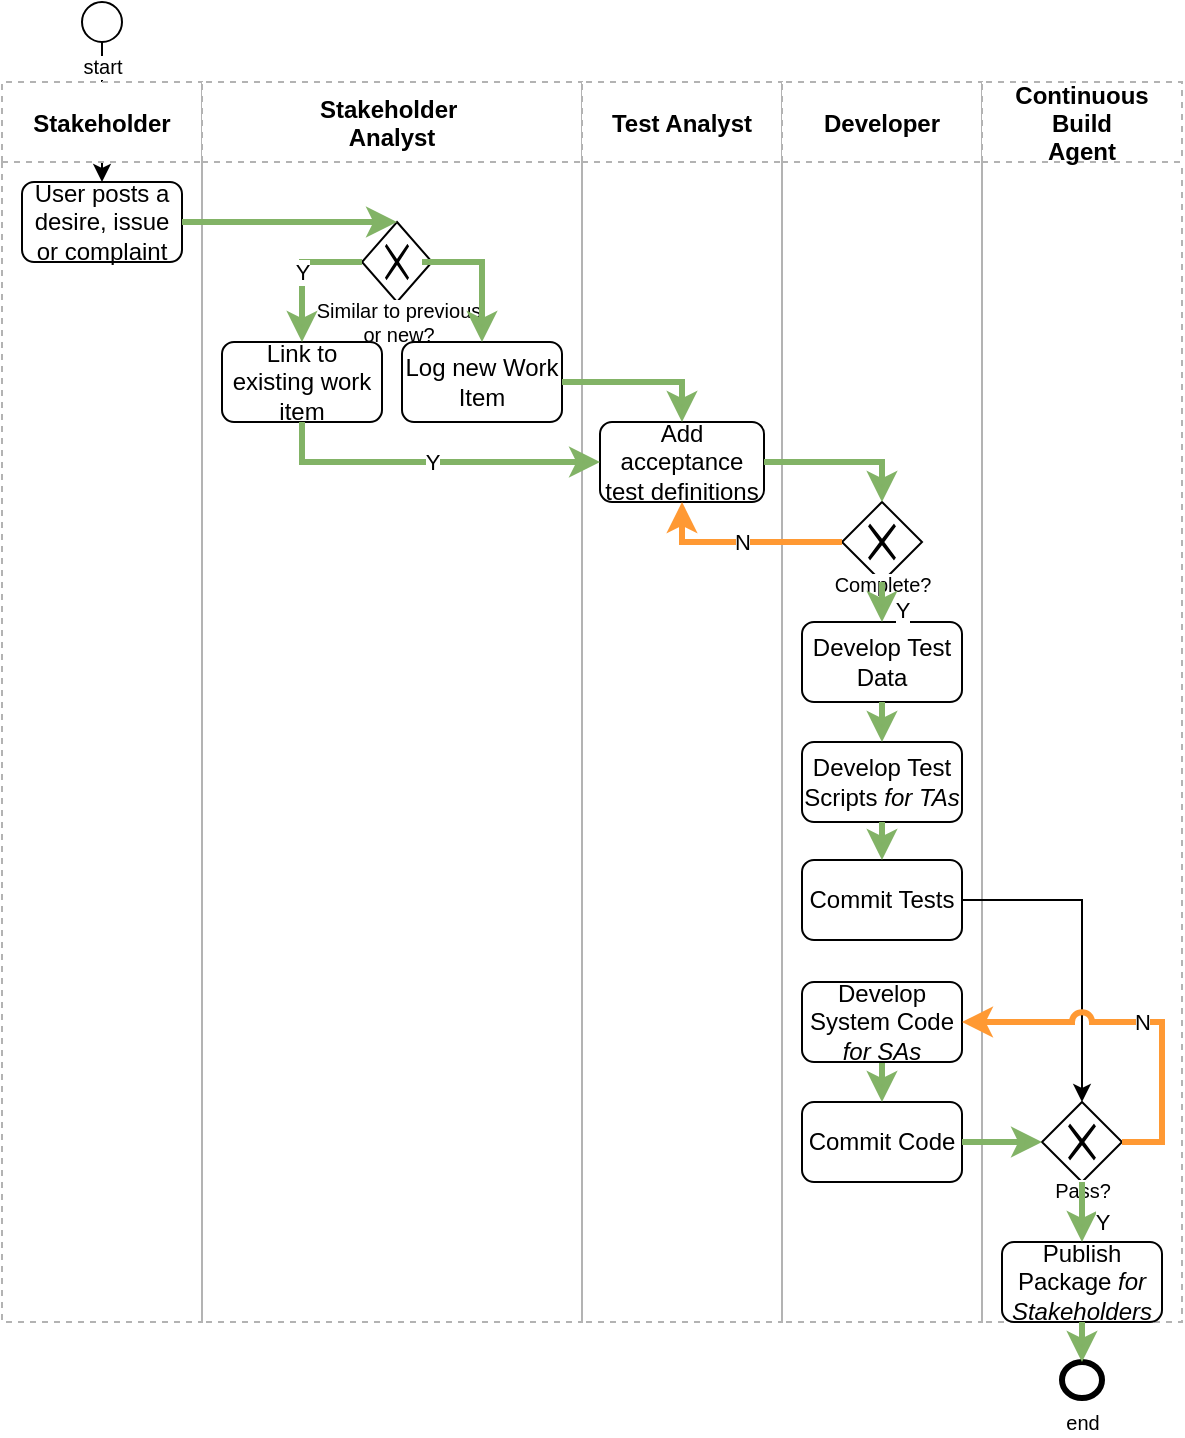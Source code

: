 <mxfile compressed="false" version="20.3.0" type="device">
  <diagram id="lnHkyb4ijmLfIaTf1oII" name="Testing/Process">
    <mxGraphModel dx="782" dy="515" grid="1" gridSize="10" guides="1" tooltips="1" connect="1" arrows="1" fold="1" page="1" pageScale="1" pageWidth="850" pageHeight="1100" math="0" shadow="0">
      <root>
        <mxCell id="WMpTFZEWbzHxxc1Yh5aS-0" />
        <mxCell id="F7m3nazQZWmYAk_U2Sx9-2" value="About" parent="WMpTFZEWbzHxxc1Yh5aS-0" />
        <mxCell id="F7m3nazQZWmYAk_U2Sx9-0" value="Title/Page" parent="WMpTFZEWbzHxxc1Yh5aS-0" visible="0" />
        <mxCell id="xAgPbRv_ltSVWjLPTkQ9-28" value="&lt;font style=&quot;font-size: 12px ; font-weight: normal&quot;&gt;&lt;i&gt;Diagram: Base&amp;nbsp;&lt;/i&gt;&lt;span style=&quot;font-style: italic&quot;&gt;System&amp;nbsp;&lt;/span&gt;&lt;i&gt;Logical Module - Sequence - Develop &amp;amp; Publish Organisation &amp;amp; Group Terms&lt;/i&gt;&lt;/font&gt;" style="text;strokeColor=none;fillColor=none;html=1;fontSize=12;fontStyle=1;verticalAlign=middle;align=left;shadow=0;glass=0;comic=0;opacity=30;fontColor=#808080;" parent="F7m3nazQZWmYAk_U2Sx9-0" vertex="1">
          <mxGeometry x="120" y="868" width="520" height="20" as="geometry" />
        </mxCell>
        <mxCell id="F7m3nazQZWmYAk_U2Sx9-1" value="Title/Diagram" parent="WMpTFZEWbzHxxc1Yh5aS-0" />
        <mxCell id="WMpTFZEWbzHxxc1Yh5aS-1" value="Diagram" parent="WMpTFZEWbzHxxc1Yh5aS-0" />
        <mxCell id="xAgPbRv_ltSVWjLPTkQ9-3" style="edgeStyle=orthogonalEdgeStyle;rounded=0;jumpStyle=arc;orthogonalLoop=1;jettySize=auto;html=1;entryX=0.5;entryY=0;entryDx=0;entryDy=0;fontSize=9;" parent="WMpTFZEWbzHxxc1Yh5aS-1" source="xAgPbRv_ltSVWjLPTkQ9-4" target="xAgPbRv_ltSVWjLPTkQ9-7" edge="1">
          <mxGeometry relative="1" as="geometry">
            <Array as="points" />
          </mxGeometry>
        </mxCell>
        <mxCell id="xAgPbRv_ltSVWjLPTkQ9-4" value="start" style="shape=mxgraph.bpmn.shape;html=1;verticalLabelPosition=bottom;labelBackgroundColor=#ffffff;verticalAlign=top;align=center;perimeter=ellipsePerimeter;outlineConnect=0;outline=standard;symbol=general;fontSize=10;" parent="WMpTFZEWbzHxxc1Yh5aS-1" vertex="1">
          <mxGeometry x="160" y="200" width="20" height="20" as="geometry" />
        </mxCell>
        <mxCell id="xAgPbRv_ltSVWjLPTkQ9-6" value="Stakeholder" style="swimlane;fontSize=12;strokeColor=#B3B3B3;dashed=1;collapsible=0;startSize=40;" parent="WMpTFZEWbzHxxc1Yh5aS-1" vertex="1">
          <mxGeometry x="120" y="240" width="100" height="620" as="geometry">
            <mxRectangle x="40" y="90" width="160" height="23" as="alternateBounds" />
          </mxGeometry>
        </mxCell>
        <mxCell id="xAgPbRv_ltSVWjLPTkQ9-7" value="User posts a desire, issue or complaint" style="shape=ext;rounded=1;html=1;whiteSpace=wrap;fontSize=12;" parent="xAgPbRv_ltSVWjLPTkQ9-6" vertex="1">
          <mxGeometry x="10" y="50" width="80" height="40" as="geometry" />
        </mxCell>
        <mxCell id="xAgPbRv_ltSVWjLPTkQ9-11" value="Stakeholder &#xa;Analyst" style="swimlane;fontSize=12;strokeColor=#B3B3B3;dashed=1;collapsible=0;startSize=40;" parent="WMpTFZEWbzHxxc1Yh5aS-1" vertex="1">
          <mxGeometry x="220" y="240" width="190" height="620" as="geometry">
            <mxRectangle x="200" y="90" width="100" height="23" as="alternateBounds" />
          </mxGeometry>
        </mxCell>
        <mxCell id="xAgPbRv_ltSVWjLPTkQ9-29" value="Similar to previous&lt;br&gt;or new?" style="shape=mxgraph.bpmn.shape;html=1;verticalLabelPosition=bottom;labelBackgroundColor=#ffffff;verticalAlign=top;align=center;perimeter=rhombusPerimeter;background=gateway;outlineConnect=0;outline=none;symbol=exclusiveGw;fontSize=10;spacingTop=-8;" parent="xAgPbRv_ltSVWjLPTkQ9-11" vertex="1">
          <mxGeometry x="80" y="70" width="35" height="40" as="geometry" />
        </mxCell>
        <mxCell id="xAgPbRv_ltSVWjLPTkQ9-13" value="Link to existing work item" style="shape=ext;rounded=1;html=1;whiteSpace=wrap;fontSize=12;" parent="xAgPbRv_ltSVWjLPTkQ9-11" vertex="1">
          <mxGeometry x="10" y="130" width="80" height="40" as="geometry" />
        </mxCell>
        <mxCell id="xAgPbRv_ltSVWjLPTkQ9-19" value="Y" style="rounded=0;jumpStyle=arc;orthogonalLoop=1;jettySize=auto;html=1;endArrow=classic;endFill=1;strokeColor=#82b366;fontSize=11;fillColor=#d5e8d4;strokeWidth=3;entryX=0.5;entryY=0;entryDx=0;entryDy=0;" parent="xAgPbRv_ltSVWjLPTkQ9-11" target="xAgPbRv_ltSVWjLPTkQ9-13" edge="1">
          <mxGeometry relative="1" as="geometry">
            <Array as="points">
              <mxPoint x="50" y="90" />
            </Array>
            <mxPoint x="80" y="90" as="sourcePoint" />
            <mxPoint x="360" y="30" as="targetPoint" />
          </mxGeometry>
        </mxCell>
        <mxCell id="xAgPbRv_ltSVWjLPTkQ9-8" value="Log new Work Item" style="shape=ext;rounded=1;html=1;whiteSpace=wrap;fontSize=12;" parent="xAgPbRv_ltSVWjLPTkQ9-11" vertex="1">
          <mxGeometry x="100" y="130" width="80" height="40" as="geometry" />
        </mxCell>
        <mxCell id="xAgPbRv_ltSVWjLPTkQ9-31" style="edgeStyle=elbowEdgeStyle;rounded=0;jumpStyle=arc;orthogonalLoop=1;jettySize=auto;html=1;endArrow=classic;endFill=1;strokeColor=#82b366;fontSize=11;fillColor=#d5e8d4;strokeWidth=3;entryX=0.5;entryY=0;entryDx=0;entryDy=0;" parent="xAgPbRv_ltSVWjLPTkQ9-11" target="xAgPbRv_ltSVWjLPTkQ9-8" edge="1">
          <mxGeometry relative="1" as="geometry">
            <mxPoint x="110" y="90" as="sourcePoint" />
            <mxPoint x="310" y="440" as="targetPoint" />
            <Array as="points">
              <mxPoint x="140" y="110" />
              <mxPoint x="150" y="90" />
            </Array>
          </mxGeometry>
        </mxCell>
        <mxCell id="xAgPbRv_ltSVWjLPTkQ9-15" value="Test Analyst" style="swimlane;fontSize=12;strokeColor=#B3B3B3;dashed=1;collapsible=0;startSize=40;" parent="WMpTFZEWbzHxxc1Yh5aS-1" vertex="1">
          <mxGeometry x="410" y="240" width="100" height="620" as="geometry">
            <mxRectangle x="300" y="90" width="120" height="23" as="alternateBounds" />
          </mxGeometry>
        </mxCell>
        <mxCell id="xAgPbRv_ltSVWjLPTkQ9-16" value="Add acceptance test definitions" style="shape=ext;rounded=1;html=1;whiteSpace=wrap;fontSize=12;" parent="xAgPbRv_ltSVWjLPTkQ9-15" vertex="1">
          <mxGeometry x="9" y="170" width="82" height="40" as="geometry" />
        </mxCell>
        <mxCell id="xAgPbRv_ltSVWjLPTkQ9-62" value="" style="shape=image;html=1;verticalAlign=top;verticalLabelPosition=bottom;labelBackgroundColor=#ffffff;imageAspect=0;aspect=fixed;image=https://cdn0.iconfinder.com/data/icons/zondicons/20/mood-happy-outline-128.png" parent="xAgPbRv_ltSVWjLPTkQ9-15" vertex="1">
          <mxGeometry x="40" y="580" width="28" height="28" as="geometry" />
        </mxCell>
        <mxCell id="xAgPbRv_ltSVWjLPTkQ9-63" value="" style="shape=image;html=1;verticalAlign=top;verticalLabelPosition=bottom;labelBackgroundColor=#ffffff;imageAspect=0;aspect=fixed;image=https://cdn0.iconfinder.com/data/icons/zondicons/20/mood-happy-outline-128.png" parent="xAgPbRv_ltSVWjLPTkQ9-15" vertex="1">
          <mxGeometry x="-110" y="580" width="28" height="28" as="geometry" />
        </mxCell>
        <mxCell id="xAgPbRv_ltSVWjLPTkQ9-64" value="" style="shape=image;html=1;verticalAlign=top;verticalLabelPosition=bottom;labelBackgroundColor=#ffffff;imageAspect=0;aspect=fixed;image=https://cdn0.iconfinder.com/data/icons/zondicons/20/mood-happy-outline-128.png" parent="xAgPbRv_ltSVWjLPTkQ9-15" vertex="1">
          <mxGeometry x="-260" y="580" width="28" height="28" as="geometry" />
        </mxCell>
        <mxCell id="xAgPbRv_ltSVWjLPTkQ9-21" value="Developer" style="swimlane;fontSize=12;strokeColor=#B3B3B3;dashed=1;collapsible=0;startSize=40;" parent="WMpTFZEWbzHxxc1Yh5aS-1" vertex="1">
          <mxGeometry x="510" y="240" width="100" height="620" as="geometry">
            <mxRectangle x="300" y="90" width="120" height="23" as="alternateBounds" />
          </mxGeometry>
        </mxCell>
        <mxCell id="xAgPbRv_ltSVWjLPTkQ9-22" value="Commit Tests" style="shape=ext;rounded=1;html=1;whiteSpace=wrap;fontSize=12;" parent="xAgPbRv_ltSVWjLPTkQ9-21" vertex="1">
          <mxGeometry x="10" y="389" width="80" height="40" as="geometry" />
        </mxCell>
        <mxCell id="xAgPbRv_ltSVWjLPTkQ9-17" value="Complete?" style="shape=mxgraph.bpmn.shape;html=1;verticalLabelPosition=bottom;labelBackgroundColor=#ffffff;verticalAlign=top;align=center;perimeter=rhombusPerimeter;background=gateway;outlineConnect=0;outline=none;symbol=exclusiveGw;fontSize=10;spacingTop=-11;" parent="xAgPbRv_ltSVWjLPTkQ9-21" vertex="1">
          <mxGeometry x="30" y="210" width="40" height="40" as="geometry" />
        </mxCell>
        <mxCell id="xAgPbRv_ltSVWjLPTkQ9-10" value="Develop Test Data" style="shape=ext;rounded=1;html=1;whiteSpace=wrap;fontSize=12;" parent="xAgPbRv_ltSVWjLPTkQ9-21" vertex="1">
          <mxGeometry x="10" y="270" width="80" height="40" as="geometry" />
        </mxCell>
        <mxCell id="xAgPbRv_ltSVWjLPTkQ9-25" value="Y" style="edgeStyle=none;rounded=0;jumpStyle=arc;orthogonalLoop=1;jettySize=auto;html=1;endArrow=classic;endFill=1;strokeColor=#82b366;fontSize=11;fillColor=#d5e8d4;strokeWidth=3;" parent="xAgPbRv_ltSVWjLPTkQ9-21" source="xAgPbRv_ltSVWjLPTkQ9-17" target="xAgPbRv_ltSVWjLPTkQ9-10" edge="1">
          <mxGeometry x="0.333" y="10" relative="1" as="geometry">
            <mxPoint as="offset" />
          </mxGeometry>
        </mxCell>
        <mxCell id="xAgPbRv_ltSVWjLPTkQ9-37" value="Commit Code" style="shape=ext;rounded=1;html=1;whiteSpace=wrap;fontSize=12;" parent="xAgPbRv_ltSVWjLPTkQ9-21" vertex="1">
          <mxGeometry x="10" y="510" width="80" height="40" as="geometry" />
        </mxCell>
        <mxCell id="xAgPbRv_ltSVWjLPTkQ9-9" style="edgeStyle=orthogonalEdgeStyle;rounded=0;orthogonalLoop=1;jettySize=auto;html=1;entryX=0.5;entryY=0;entryDx=0;entryDy=0;exitX=1;exitY=0.5;exitDx=0;exitDy=0;fontSize=9;fillColor=#d5e8d4;strokeColor=#82b366;strokeWidth=3;" parent="WMpTFZEWbzHxxc1Yh5aS-1" source="xAgPbRv_ltSVWjLPTkQ9-7" target="xAgPbRv_ltSVWjLPTkQ9-29" edge="1">
          <mxGeometry relative="1" as="geometry">
            <mxPoint x="190" y="350" as="targetPoint" />
            <Array as="points">
              <mxPoint x="318" y="310" />
            </Array>
          </mxGeometry>
        </mxCell>
        <mxCell id="xAgPbRv_ltSVWjLPTkQ9-18" style="rounded=0;jumpStyle=arc;orthogonalLoop=1;jettySize=auto;html=1;endArrow=classic;endFill=1;strokeColor=#82b366;fontSize=11;entryX=0.5;entryY=0;entryDx=0;entryDy=0;strokeWidth=3;fillColor=#d5e8d4;exitX=1;exitY=0.5;exitDx=0;exitDy=0;" parent="WMpTFZEWbzHxxc1Yh5aS-1" source="xAgPbRv_ltSVWjLPTkQ9-16" target="xAgPbRv_ltSVWjLPTkQ9-17" edge="1">
          <mxGeometry relative="1" as="geometry">
            <mxPoint x="530" y="380" as="sourcePoint" />
            <Array as="points">
              <mxPoint x="560" y="430" />
            </Array>
          </mxGeometry>
        </mxCell>
        <mxCell id="xAgPbRv_ltSVWjLPTkQ9-34" value="" style="rounded=0;jumpStyle=arc;orthogonalLoop=1;jettySize=auto;html=1;endArrow=classic;endFill=1;strokeColor=#82b366;fontSize=11;exitX=1;exitY=0.5;exitDx=0;exitDy=0;entryX=0.5;entryY=0;entryDx=0;entryDy=0;strokeWidth=3;fillColor=#d5e8d4;" parent="WMpTFZEWbzHxxc1Yh5aS-1" source="xAgPbRv_ltSVWjLPTkQ9-8" target="xAgPbRv_ltSVWjLPTkQ9-16" edge="1">
          <mxGeometry x="-0.333" y="10" relative="1" as="geometry">
            <Array as="points">
              <mxPoint x="460" y="390" />
            </Array>
            <mxPoint x="390" y="480" as="sourcePoint" />
            <mxPoint x="429" y="480" as="targetPoint" />
            <mxPoint as="offset" />
          </mxGeometry>
        </mxCell>
        <mxCell id="xAgPbRv_ltSVWjLPTkQ9-36" value="Continuous&#xa;Build&#xa;Agent" style="swimlane;fontSize=12;strokeColor=#B3B3B3;dashed=1;collapsible=0;startSize=40;" parent="WMpTFZEWbzHxxc1Yh5aS-1" vertex="1">
          <mxGeometry x="610" y="240" width="100" height="620" as="geometry">
            <mxRectangle x="300" y="90" width="120" height="23" as="alternateBounds" />
          </mxGeometry>
        </mxCell>
        <mxCell id="xAgPbRv_ltSVWjLPTkQ9-49" value="Pass?" style="shape=mxgraph.bpmn.shape;html=1;verticalLabelPosition=bottom;labelBackgroundColor=#ffffff;verticalAlign=top;align=center;perimeter=rhombusPerimeter;background=gateway;outlineConnect=0;outline=none;symbol=exclusiveGw;fontSize=10;spacingTop=-8;" parent="xAgPbRv_ltSVWjLPTkQ9-36" vertex="1">
          <mxGeometry x="30" y="510" width="40" height="40" as="geometry" />
        </mxCell>
        <mxCell id="xAgPbRv_ltSVWjLPTkQ9-57" value="Develop Test Scripts &lt;i&gt;for TAs&lt;/i&gt;" style="shape=ext;rounded=1;html=1;whiteSpace=wrap;fontSize=12;" parent="xAgPbRv_ltSVWjLPTkQ9-36" vertex="1">
          <mxGeometry x="-90" y="330" width="80" height="40" as="geometry" />
        </mxCell>
        <mxCell id="xAgPbRv_ltSVWjLPTkQ9-59" value="Publish Package &lt;i&gt;for Stakeholders&lt;/i&gt;" style="shape=ext;rounded=1;html=1;whiteSpace=wrap;fontSize=12;" parent="xAgPbRv_ltSVWjLPTkQ9-36" vertex="1">
          <mxGeometry x="10" y="580" width="80" height="40" as="geometry" />
        </mxCell>
        <mxCell id="xAgPbRv_ltSVWjLPTkQ9-46" value="Y" style="edgeStyle=none;rounded=0;orthogonalLoop=1;jettySize=auto;html=1;exitX=0.5;exitY=1;exitDx=0;exitDy=0;strokeColor=#82b366;strokeWidth=3;fillColor=#d5e8d4;endFill=1;entryX=0.5;entryY=0;entryDx=0;entryDy=0;" parent="xAgPbRv_ltSVWjLPTkQ9-36" source="xAgPbRv_ltSVWjLPTkQ9-49" target="xAgPbRv_ltSVWjLPTkQ9-59" edge="1">
          <mxGeometry x="0.333" y="10" relative="1" as="geometry">
            <mxPoint x="70" y="489" as="sourcePoint" />
            <mxPoint x="50" y="570" as="targetPoint" />
            <Array as="points" />
            <mxPoint as="offset" />
          </mxGeometry>
        </mxCell>
        <mxCell id="xAgPbRv_ltSVWjLPTkQ9-39" value="N" style="rounded=0;jumpStyle=arc;orthogonalLoop=1;jettySize=auto;html=1;endArrow=classic;endFill=1;strokeColor=#FF9933;fontSize=11;entryX=0.5;entryY=1;entryDx=0;entryDy=0;exitX=0;exitY=0.5;exitDx=0;exitDy=0;strokeWidth=3;fillColor=#d5e8d4;" parent="WMpTFZEWbzHxxc1Yh5aS-1" source="xAgPbRv_ltSVWjLPTkQ9-17" edge="1">
          <mxGeometry relative="1" as="geometry">
            <mxPoint x="470" y="490" as="sourcePoint" />
            <mxPoint x="460" y="450" as="targetPoint" />
            <Array as="points">
              <mxPoint x="460" y="470" />
            </Array>
          </mxGeometry>
        </mxCell>
        <mxCell id="xAgPbRv_ltSVWjLPTkQ9-24" value="Y" style="edgeStyle=orthogonalEdgeStyle;rounded=0;jumpStyle=arc;orthogonalLoop=1;jettySize=auto;html=1;endArrow=classic;endFill=1;strokeColor=#82b366;fontSize=11;fillColor=#d5e8d4;strokeWidth=3;exitX=0.5;exitY=1;exitDx=0;exitDy=0;entryX=0;entryY=0.5;entryDx=0;entryDy=0;" parent="WMpTFZEWbzHxxc1Yh5aS-1" source="xAgPbRv_ltSVWjLPTkQ9-13" target="xAgPbRv_ltSVWjLPTkQ9-16" edge="1">
          <mxGeometry relative="1" as="geometry">
            <mxPoint x="290" y="430" as="sourcePoint" />
            <mxPoint x="340" y="470" as="targetPoint" />
          </mxGeometry>
        </mxCell>
        <mxCell id="xAgPbRv_ltSVWjLPTkQ9-56" style="edgeStyle=none;rounded=0;orthogonalLoop=1;jettySize=auto;html=1;strokeColor=#82b366;strokeWidth=3;fillColor=#d5e8d4;endFill=1;" parent="WMpTFZEWbzHxxc1Yh5aS-1" source="xAgPbRv_ltSVWjLPTkQ9-35" target="xAgPbRv_ltSVWjLPTkQ9-37" edge="1">
          <mxGeometry relative="1" as="geometry" />
        </mxCell>
        <mxCell id="xAgPbRv_ltSVWjLPTkQ9-35" value="Develop System Code &lt;i&gt;for SAs&lt;/i&gt;" style="shape=ext;rounded=1;html=1;whiteSpace=wrap;fontSize=12;" parent="WMpTFZEWbzHxxc1Yh5aS-1" vertex="1">
          <mxGeometry x="520" y="690" width="80" height="40" as="geometry" />
        </mxCell>
        <mxCell id="xAgPbRv_ltSVWjLPTkQ9-44" style="edgeStyle=none;rounded=0;orthogonalLoop=1;jettySize=auto;html=1;entryX=0.5;entryY=0;entryDx=0;entryDy=0;" parent="WMpTFZEWbzHxxc1Yh5aS-1" source="xAgPbRv_ltSVWjLPTkQ9-22" target="xAgPbRv_ltSVWjLPTkQ9-49" edge="1">
          <mxGeometry relative="1" as="geometry">
            <mxPoint x="640" y="669" as="targetPoint" />
            <Array as="points">
              <mxPoint x="660" y="649" />
            </Array>
          </mxGeometry>
        </mxCell>
        <mxCell id="xAgPbRv_ltSVWjLPTkQ9-5" value="end" style="shape=mxgraph.bpmn.shape;html=1;verticalLabelPosition=bottom;labelBackgroundColor=#ffffff;verticalAlign=top;align=center;perimeter=ellipsePerimeter;outlineConnect=0;outline=end;symbol=general;fontSize=10;" parent="WMpTFZEWbzHxxc1Yh5aS-1" vertex="1">
          <mxGeometry x="650" y="880" width="20" height="18" as="geometry" />
        </mxCell>
        <mxCell id="xAgPbRv_ltSVWjLPTkQ9-53" value="N" style="edgeStyle=none;rounded=0;orthogonalLoop=1;jettySize=auto;html=1;entryX=1;entryY=0.5;entryDx=0;entryDy=0;exitX=1;exitY=0.5;exitDx=0;exitDy=0;strokeWidth=3;fillColor=#d5e8d4;endFill=1;strokeColor=#FF9933;jumpStyle=arc;" parent="WMpTFZEWbzHxxc1Yh5aS-1" source="xAgPbRv_ltSVWjLPTkQ9-49" target="xAgPbRv_ltSVWjLPTkQ9-35" edge="1">
          <mxGeometry relative="1" as="geometry">
            <Array as="points">
              <mxPoint x="700" y="770" />
              <mxPoint x="700" y="730" />
              <mxPoint x="700" y="710" />
            </Array>
          </mxGeometry>
        </mxCell>
        <mxCell id="xAgPbRv_ltSVWjLPTkQ9-52" style="rounded=0;orthogonalLoop=1;jettySize=auto;html=1;jumpStyle=arc;strokeColor=#82b366;strokeWidth=3;fillColor=#d5e8d4;endFill=1;entryX=0;entryY=0.5;entryDx=0;entryDy=0;" parent="WMpTFZEWbzHxxc1Yh5aS-1" source="xAgPbRv_ltSVWjLPTkQ9-37" target="xAgPbRv_ltSVWjLPTkQ9-49" edge="1">
          <mxGeometry relative="1" as="geometry">
            <mxPoint x="640" y="790" as="targetPoint" />
          </mxGeometry>
        </mxCell>
        <mxCell id="xAgPbRv_ltSVWjLPTkQ9-43" value="" style="edgeStyle=none;rounded=0;jumpStyle=arc;orthogonalLoop=1;jettySize=auto;html=1;endArrow=classic;endFill=1;strokeColor=#82b366;fontSize=11;fillColor=#d5e8d4;strokeWidth=3;exitX=0.5;exitY=1;exitDx=0;exitDy=0;entryX=0.5;entryY=0;entryDx=0;entryDy=0;" parent="WMpTFZEWbzHxxc1Yh5aS-1" source="xAgPbRv_ltSVWjLPTkQ9-10" target="xAgPbRv_ltSVWjLPTkQ9-57" edge="1">
          <mxGeometry relative="1" as="geometry">
            <mxPoint x="1110" y="740" as="sourcePoint" />
            <mxPoint x="1110" y="770" as="targetPoint" />
          </mxGeometry>
        </mxCell>
        <mxCell id="xAgPbRv_ltSVWjLPTkQ9-58" value="" style="edgeStyle=none;rounded=0;jumpStyle=arc;orthogonalLoop=1;jettySize=auto;html=1;endArrow=classic;endFill=1;strokeColor=#82b366;fontSize=11;fillColor=#d5e8d4;strokeWidth=3;exitX=0.5;exitY=1;exitDx=0;exitDy=0;entryX=0.5;entryY=0;entryDx=0;entryDy=0;" parent="WMpTFZEWbzHxxc1Yh5aS-1" source="xAgPbRv_ltSVWjLPTkQ9-57" target="xAgPbRv_ltSVWjLPTkQ9-22" edge="1">
          <mxGeometry relative="1" as="geometry">
            <mxPoint x="570" y="560" as="sourcePoint" />
            <mxPoint x="675.84" y="517.08" as="targetPoint" />
          </mxGeometry>
        </mxCell>
        <mxCell id="xAgPbRv_ltSVWjLPTkQ9-60" value="" style="edgeStyle=none;rounded=0;orthogonalLoop=1;jettySize=auto;html=1;exitX=0.5;exitY=1;exitDx=0;exitDy=0;strokeColor=#82b366;strokeWidth=3;fillColor=#d5e8d4;endFill=1;entryX=0.5;entryY=0;entryDx=0;entryDy=0;" parent="WMpTFZEWbzHxxc1Yh5aS-1" source="xAgPbRv_ltSVWjLPTkQ9-59" target="xAgPbRv_ltSVWjLPTkQ9-5" edge="1">
          <mxGeometry relative="1" as="geometry">
            <mxPoint x="670" y="810" as="sourcePoint" />
            <mxPoint x="610" y="828" as="targetPoint" />
            <Array as="points" />
          </mxGeometry>
        </mxCell>
      </root>
    </mxGraphModel>
  </diagram>
</mxfile>
